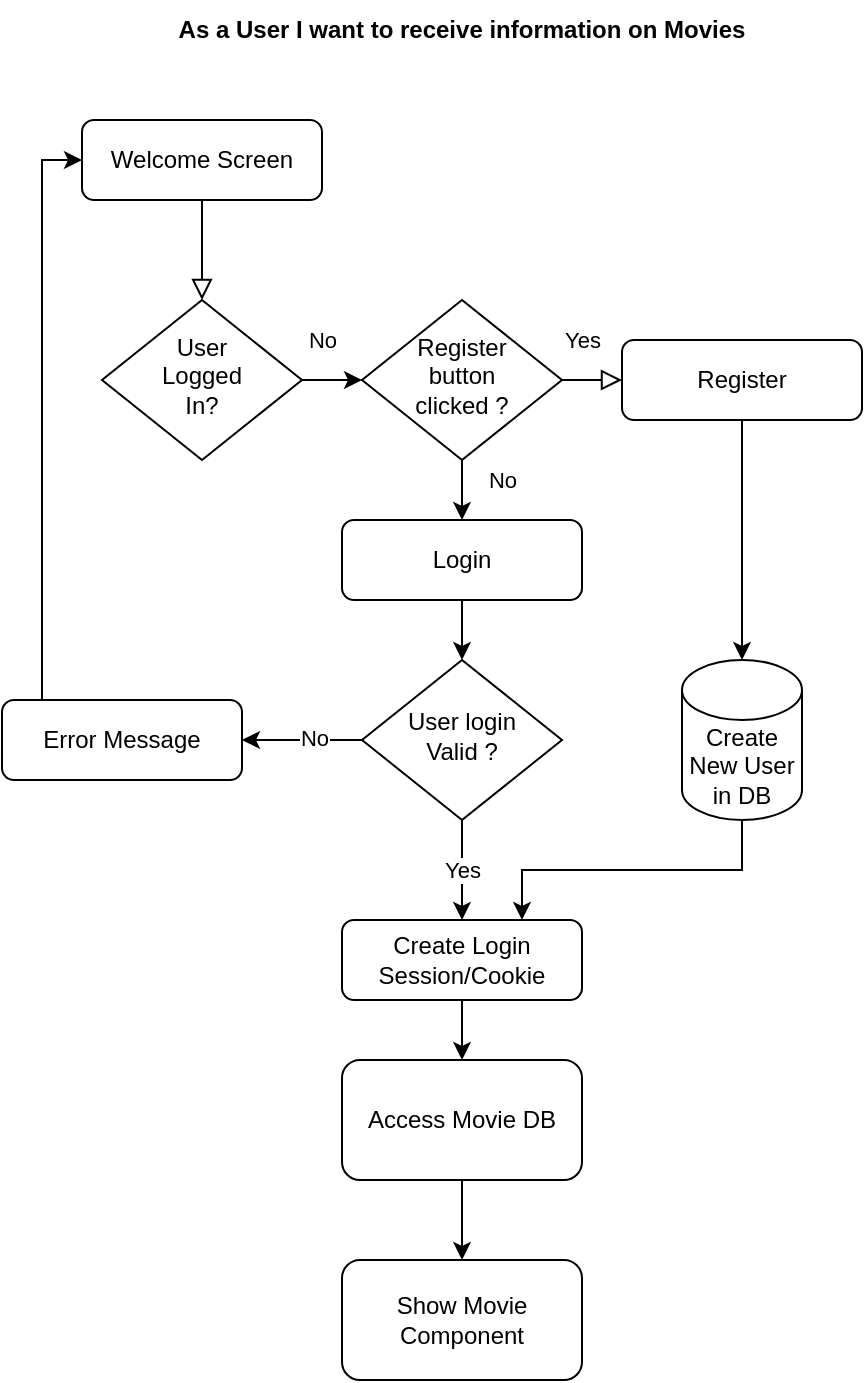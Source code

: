 <mxfile version="21.7.5" type="device">
  <diagram id="C5RBs43oDa-KdzZeNtuy" name="Page-1">
    <mxGraphModel dx="459" dy="645" grid="1" gridSize="10" guides="1" tooltips="1" connect="1" arrows="1" fold="1" page="1" pageScale="1" pageWidth="827" pageHeight="1169" math="0" shadow="0">
      <root>
        <mxCell id="WIyWlLk6GJQsqaUBKTNV-0" />
        <mxCell id="WIyWlLk6GJQsqaUBKTNV-1" parent="WIyWlLk6GJQsqaUBKTNV-0" />
        <mxCell id="WIyWlLk6GJQsqaUBKTNV-2" value="" style="rounded=0;html=1;jettySize=auto;orthogonalLoop=1;fontSize=11;endArrow=block;endFill=0;endSize=8;strokeWidth=1;shadow=0;labelBackgroundColor=none;edgeStyle=orthogonalEdgeStyle;" parent="WIyWlLk6GJQsqaUBKTNV-1" source="WIyWlLk6GJQsqaUBKTNV-3" target="WIyWlLk6GJQsqaUBKTNV-6" edge="1">
          <mxGeometry relative="1" as="geometry" />
        </mxCell>
        <mxCell id="WIyWlLk6GJQsqaUBKTNV-3" value="Welcome Screen" style="rounded=1;whiteSpace=wrap;html=1;fontSize=12;glass=0;strokeWidth=1;shadow=0;" parent="WIyWlLk6GJQsqaUBKTNV-1" vertex="1">
          <mxGeometry x="160" y="80" width="120" height="40" as="geometry" />
        </mxCell>
        <mxCell id="WIyWlLk6GJQsqaUBKTNV-5" value="Yes" style="edgeStyle=orthogonalEdgeStyle;rounded=0;html=1;jettySize=auto;orthogonalLoop=1;fontSize=11;endArrow=block;endFill=0;endSize=8;strokeWidth=1;shadow=0;labelBackgroundColor=none;exitX=1;exitY=0.5;exitDx=0;exitDy=0;" parent="WIyWlLk6GJQsqaUBKTNV-1" source="0dpk0A-GW5sekWKEtVt2-1" target="WIyWlLk6GJQsqaUBKTNV-7" edge="1">
          <mxGeometry x="0.2" y="20" relative="1" as="geometry">
            <mxPoint as="offset" />
          </mxGeometry>
        </mxCell>
        <mxCell id="0dpk0A-GW5sekWKEtVt2-6" value="" style="edgeStyle=orthogonalEdgeStyle;rounded=0;orthogonalLoop=1;jettySize=auto;html=1;" edge="1" parent="WIyWlLk6GJQsqaUBKTNV-1" source="WIyWlLk6GJQsqaUBKTNV-6" target="0dpk0A-GW5sekWKEtVt2-1">
          <mxGeometry relative="1" as="geometry" />
        </mxCell>
        <mxCell id="0dpk0A-GW5sekWKEtVt2-7" value="No" style="edgeLabel;html=1;align=center;verticalAlign=middle;resizable=0;points=[];" vertex="1" connectable="0" parent="0dpk0A-GW5sekWKEtVt2-6">
          <mxGeometry x="0.36" y="-1" relative="1" as="geometry">
            <mxPoint x="-4" y="-21" as="offset" />
          </mxGeometry>
        </mxCell>
        <mxCell id="WIyWlLk6GJQsqaUBKTNV-6" value="User &lt;br&gt;Logged&lt;br&gt;In?" style="rhombus;whiteSpace=wrap;html=1;shadow=0;fontFamily=Helvetica;fontSize=12;align=center;strokeWidth=1;spacing=6;spacingTop=-4;" parent="WIyWlLk6GJQsqaUBKTNV-1" vertex="1">
          <mxGeometry x="170" y="170" width="100" height="80" as="geometry" />
        </mxCell>
        <mxCell id="0dpk0A-GW5sekWKEtVt2-21" value="" style="edgeStyle=orthogonalEdgeStyle;rounded=0;orthogonalLoop=1;jettySize=auto;html=1;" edge="1" parent="WIyWlLk6GJQsqaUBKTNV-1" source="WIyWlLk6GJQsqaUBKTNV-7" target="0dpk0A-GW5sekWKEtVt2-17">
          <mxGeometry relative="1" as="geometry" />
        </mxCell>
        <mxCell id="WIyWlLk6GJQsqaUBKTNV-7" value="Register" style="rounded=1;whiteSpace=wrap;html=1;fontSize=12;glass=0;strokeWidth=1;shadow=0;" parent="WIyWlLk6GJQsqaUBKTNV-1" vertex="1">
          <mxGeometry x="430" y="190" width="120" height="40" as="geometry" />
        </mxCell>
        <mxCell id="0dpk0A-GW5sekWKEtVt2-0" value="&lt;span id=&quot;docs-internal-guid-471acc77-7fff-ed85-bc66-30103a5f6fd2&quot;&gt;&lt;/span&gt;&lt;span id=&quot;docs-internal-guid-6b510a21-7fff-43b4-50d8-6ca1a9317572&quot;&gt;&lt;/span&gt;&lt;b&gt;As a User I want to receive information on Movies&lt;/b&gt;" style="text;html=1;strokeColor=none;fillColor=none;align=center;verticalAlign=middle;whiteSpace=wrap;rounded=0;" vertex="1" parent="WIyWlLk6GJQsqaUBKTNV-1">
          <mxGeometry x="190" y="20" width="320" height="30" as="geometry" />
        </mxCell>
        <mxCell id="0dpk0A-GW5sekWKEtVt2-12" value="" style="edgeStyle=orthogonalEdgeStyle;rounded=0;orthogonalLoop=1;jettySize=auto;html=1;" edge="1" parent="WIyWlLk6GJQsqaUBKTNV-1" source="0dpk0A-GW5sekWKEtVt2-1" target="0dpk0A-GW5sekWKEtVt2-11">
          <mxGeometry relative="1" as="geometry" />
        </mxCell>
        <mxCell id="0dpk0A-GW5sekWKEtVt2-13" value="No" style="edgeLabel;html=1;align=center;verticalAlign=middle;resizable=0;points=[];" vertex="1" connectable="0" parent="0dpk0A-GW5sekWKEtVt2-12">
          <mxGeometry x="-0.25" y="2" relative="1" as="geometry">
            <mxPoint x="18" y="-9" as="offset" />
          </mxGeometry>
        </mxCell>
        <mxCell id="0dpk0A-GW5sekWKEtVt2-1" value="Register&lt;br&gt;button&lt;br&gt;clicked ?" style="rhombus;whiteSpace=wrap;html=1;shadow=0;fontFamily=Helvetica;fontSize=12;align=center;strokeWidth=1;spacing=6;spacingTop=-4;" vertex="1" parent="WIyWlLk6GJQsqaUBKTNV-1">
          <mxGeometry x="300" y="170" width="100" height="80" as="geometry" />
        </mxCell>
        <mxCell id="0dpk0A-GW5sekWKEtVt2-20" value="" style="edgeStyle=orthogonalEdgeStyle;rounded=0;orthogonalLoop=1;jettySize=auto;html=1;" edge="1" parent="WIyWlLk6GJQsqaUBKTNV-1" source="0dpk0A-GW5sekWKEtVt2-11" target="0dpk0A-GW5sekWKEtVt2-18">
          <mxGeometry relative="1" as="geometry" />
        </mxCell>
        <mxCell id="0dpk0A-GW5sekWKEtVt2-11" value="Login" style="rounded=1;whiteSpace=wrap;html=1;fontSize=12;glass=0;strokeWidth=1;shadow=0;" vertex="1" parent="WIyWlLk6GJQsqaUBKTNV-1">
          <mxGeometry x="290" y="280" width="120" height="40" as="geometry" />
        </mxCell>
        <mxCell id="0dpk0A-GW5sekWKEtVt2-30" value="" style="edgeStyle=orthogonalEdgeStyle;rounded=0;orthogonalLoop=1;jettySize=auto;html=1;" edge="1" parent="WIyWlLk6GJQsqaUBKTNV-1" source="0dpk0A-GW5sekWKEtVt2-14" target="0dpk0A-GW5sekWKEtVt2-29">
          <mxGeometry relative="1" as="geometry" />
        </mxCell>
        <mxCell id="0dpk0A-GW5sekWKEtVt2-14" value="Create Login &lt;br&gt;Session/Cookie" style="rounded=1;whiteSpace=wrap;html=1;fontSize=12;glass=0;strokeWidth=1;shadow=0;" vertex="1" parent="WIyWlLk6GJQsqaUBKTNV-1">
          <mxGeometry x="290" y="480" width="120" height="40" as="geometry" />
        </mxCell>
        <mxCell id="0dpk0A-GW5sekWKEtVt2-17" value="Create New User in DB" style="shape=cylinder3;whiteSpace=wrap;html=1;boundedLbl=1;backgroundOutline=1;size=15;" vertex="1" parent="WIyWlLk6GJQsqaUBKTNV-1">
          <mxGeometry x="460" y="350" width="60" height="80" as="geometry" />
        </mxCell>
        <mxCell id="0dpk0A-GW5sekWKEtVt2-19" value="Yes" style="edgeStyle=orthogonalEdgeStyle;rounded=0;orthogonalLoop=1;jettySize=auto;html=1;" edge="1" parent="WIyWlLk6GJQsqaUBKTNV-1" source="0dpk0A-GW5sekWKEtVt2-18" target="0dpk0A-GW5sekWKEtVt2-14">
          <mxGeometry relative="1" as="geometry" />
        </mxCell>
        <mxCell id="0dpk0A-GW5sekWKEtVt2-25" value="" style="edgeStyle=orthogonalEdgeStyle;rounded=0;orthogonalLoop=1;jettySize=auto;html=1;" edge="1" parent="WIyWlLk6GJQsqaUBKTNV-1" source="0dpk0A-GW5sekWKEtVt2-18" target="0dpk0A-GW5sekWKEtVt2-24">
          <mxGeometry relative="1" as="geometry" />
        </mxCell>
        <mxCell id="0dpk0A-GW5sekWKEtVt2-26" value="No" style="edgeLabel;html=1;align=center;verticalAlign=middle;resizable=0;points=[];" vertex="1" connectable="0" parent="0dpk0A-GW5sekWKEtVt2-25">
          <mxGeometry x="-0.2" y="-1" relative="1" as="geometry">
            <mxPoint as="offset" />
          </mxGeometry>
        </mxCell>
        <mxCell id="0dpk0A-GW5sekWKEtVt2-18" value="User login&lt;br&gt;Valid ?" style="rhombus;whiteSpace=wrap;html=1;shadow=0;fontFamily=Helvetica;fontSize=12;align=center;strokeWidth=1;spacing=6;spacingTop=-4;" vertex="1" parent="WIyWlLk6GJQsqaUBKTNV-1">
          <mxGeometry x="300" y="350" width="100" height="80" as="geometry" />
        </mxCell>
        <mxCell id="0dpk0A-GW5sekWKEtVt2-23" value="" style="edgeStyle=orthogonalEdgeStyle;rounded=0;orthogonalLoop=1;jettySize=auto;html=1;exitX=0.5;exitY=1;exitDx=0;exitDy=0;exitPerimeter=0;entryX=0.75;entryY=0;entryDx=0;entryDy=0;" edge="1" parent="WIyWlLk6GJQsqaUBKTNV-1" source="0dpk0A-GW5sekWKEtVt2-17" target="0dpk0A-GW5sekWKEtVt2-14">
          <mxGeometry relative="1" as="geometry">
            <mxPoint x="500" y="240" as="sourcePoint" />
            <mxPoint x="500" y="360" as="targetPoint" />
          </mxGeometry>
        </mxCell>
        <mxCell id="0dpk0A-GW5sekWKEtVt2-28" value="" style="edgeStyle=orthogonalEdgeStyle;rounded=0;orthogonalLoop=1;jettySize=auto;html=1;entryX=0;entryY=0.5;entryDx=0;entryDy=0;" edge="1" parent="WIyWlLk6GJQsqaUBKTNV-1" source="0dpk0A-GW5sekWKEtVt2-24" target="WIyWlLk6GJQsqaUBKTNV-3">
          <mxGeometry relative="1" as="geometry">
            <mxPoint x="180" y="300" as="targetPoint" />
            <Array as="points">
              <mxPoint x="140" y="100" />
            </Array>
          </mxGeometry>
        </mxCell>
        <mxCell id="0dpk0A-GW5sekWKEtVt2-24" value="Error Message" style="rounded=1;whiteSpace=wrap;html=1;fontSize=12;glass=0;strokeWidth=1;shadow=0;" vertex="1" parent="WIyWlLk6GJQsqaUBKTNV-1">
          <mxGeometry x="120" y="370" width="120" height="40" as="geometry" />
        </mxCell>
        <mxCell id="0dpk0A-GW5sekWKEtVt2-32" value="" style="edgeStyle=orthogonalEdgeStyle;rounded=0;orthogonalLoop=1;jettySize=auto;html=1;" edge="1" parent="WIyWlLk6GJQsqaUBKTNV-1" source="0dpk0A-GW5sekWKEtVt2-29" target="0dpk0A-GW5sekWKEtVt2-31">
          <mxGeometry relative="1" as="geometry" />
        </mxCell>
        <mxCell id="0dpk0A-GW5sekWKEtVt2-29" value="Access Movie DB" style="whiteSpace=wrap;html=1;rounded=1;glass=0;strokeWidth=1;shadow=0;" vertex="1" parent="WIyWlLk6GJQsqaUBKTNV-1">
          <mxGeometry x="290" y="550" width="120" height="60" as="geometry" />
        </mxCell>
        <mxCell id="0dpk0A-GW5sekWKEtVt2-31" value="Show Movie Component" style="whiteSpace=wrap;html=1;rounded=1;glass=0;strokeWidth=1;shadow=0;" vertex="1" parent="WIyWlLk6GJQsqaUBKTNV-1">
          <mxGeometry x="290" y="650" width="120" height="60" as="geometry" />
        </mxCell>
      </root>
    </mxGraphModel>
  </diagram>
</mxfile>
